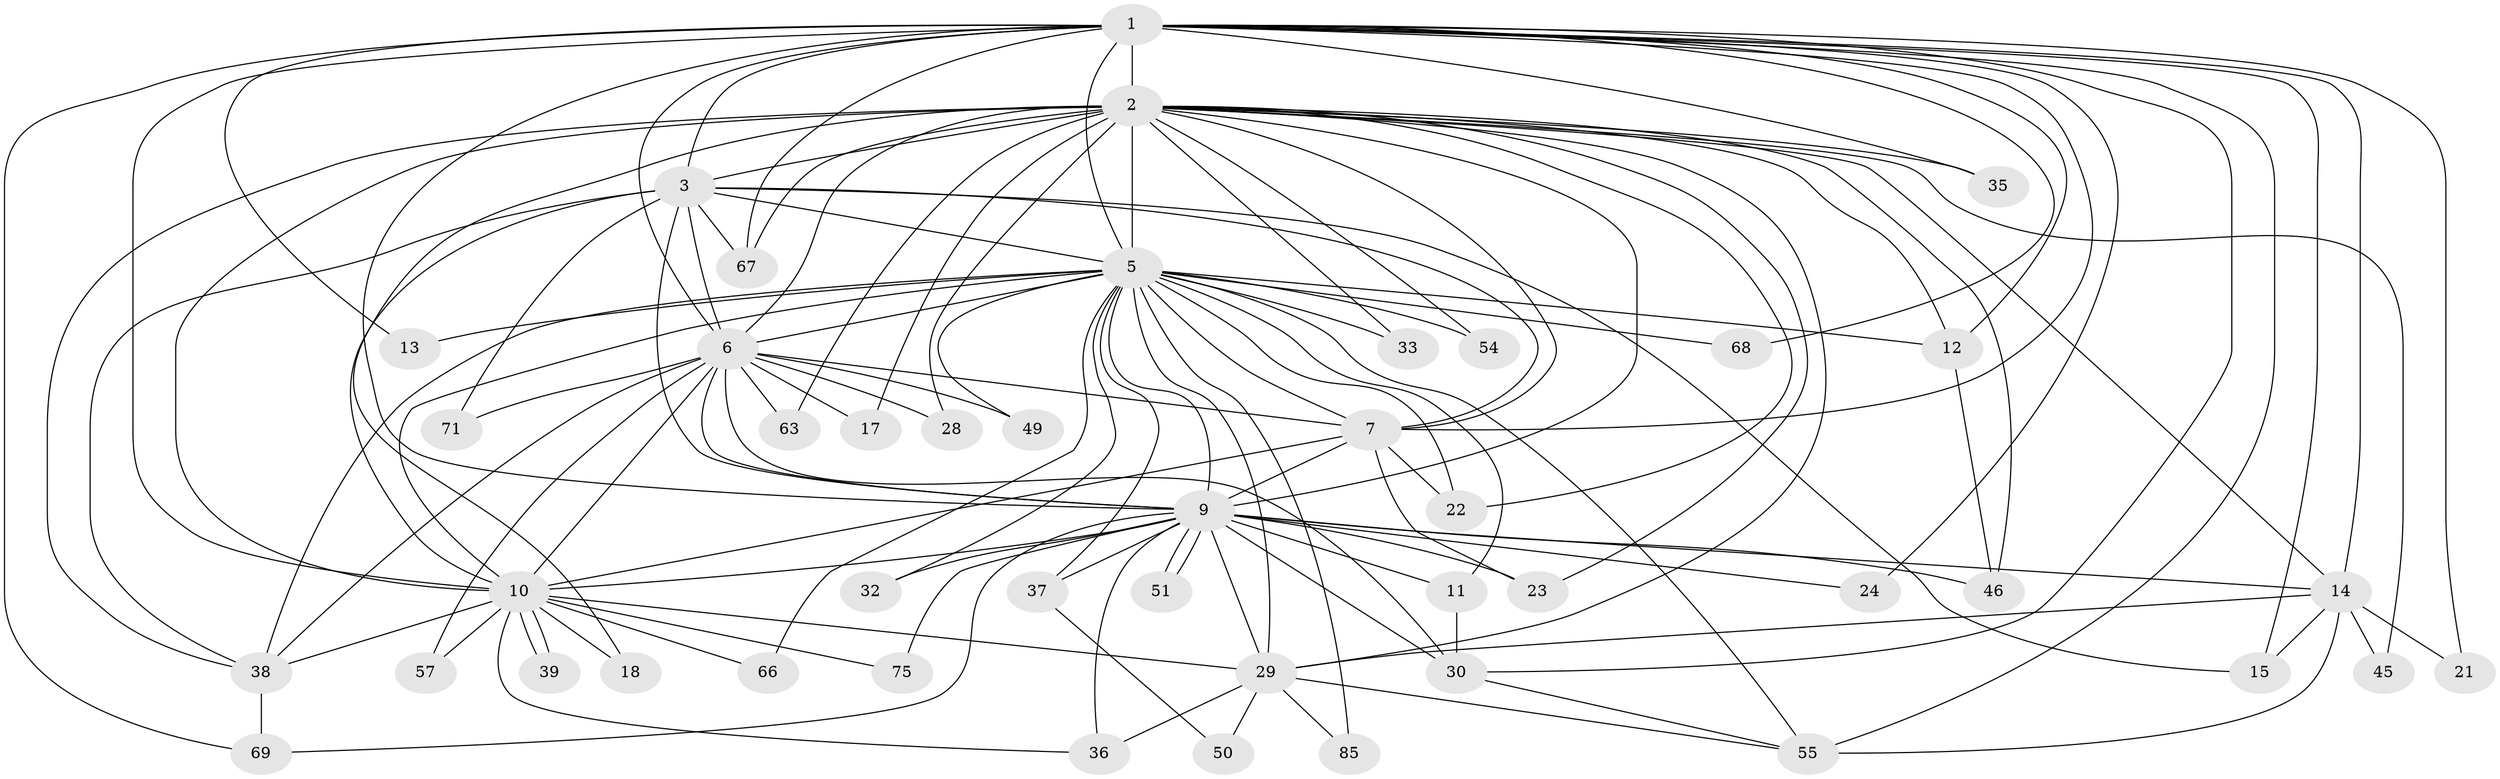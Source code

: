 // original degree distribution, {25: 0.011111111111111112, 21: 0.011111111111111112, 14: 0.022222222222222223, 23: 0.022222222222222223, 30: 0.011111111111111112, 11: 0.011111111111111112, 19: 0.011111111111111112, 20: 0.011111111111111112, 4: 0.06666666666666667, 3: 0.18888888888888888, 2: 0.5777777777777777, 6: 0.03333333333333333, 8: 0.011111111111111112, 5: 0.011111111111111112}
// Generated by graph-tools (version 1.1) at 2025/13/03/09/25 04:13:52]
// undirected, 45 vertices, 122 edges
graph export_dot {
graph [start="1"]
  node [color=gray90,style=filled];
  1;
  2 [super="+4+77+90+27+16+43+52+41"];
  3;
  5;
  6 [super="+8+89"];
  7 [super="+61+58+80+20"];
  9;
  10;
  11 [super="+44"];
  12 [super="+25"];
  13;
  14 [super="+19"];
  15 [super="+26"];
  17;
  18;
  21;
  22;
  23 [super="+59"];
  24;
  28;
  29 [super="+64+72+42+34"];
  30 [super="+56+31+86+53"];
  32;
  33;
  35 [super="+82"];
  36;
  37;
  38 [super="+48"];
  39;
  45;
  46 [super="+74"];
  49;
  50;
  51;
  54 [super="+65"];
  55 [super="+84"];
  57;
  63;
  66;
  67 [super="+78"];
  68;
  69 [super="+70"];
  71;
  75;
  85;
  1 -- 2 [weight=4];
  1 -- 3;
  1 -- 5;
  1 -- 6 [weight=2];
  1 -- 7;
  1 -- 9;
  1 -- 10;
  1 -- 13;
  1 -- 15 [weight=2];
  1 -- 21;
  1 -- 24;
  1 -- 35 [weight=2];
  1 -- 68;
  1 -- 69;
  1 -- 67;
  1 -- 12;
  1 -- 14;
  1 -- 30;
  1 -- 55;
  2 -- 3 [weight=2];
  2 -- 5 [weight=5];
  2 -- 6 [weight=5];
  2 -- 7 [weight=3];
  2 -- 9 [weight=2];
  2 -- 10 [weight=4];
  2 -- 14 [weight=2];
  2 -- 67;
  2 -- 12;
  2 -- 17;
  2 -- 18;
  2 -- 28;
  2 -- 29 [weight=2];
  2 -- 33;
  2 -- 35;
  2 -- 54;
  2 -- 63;
  2 -- 23;
  2 -- 22;
  2 -- 45;
  2 -- 46;
  2 -- 38;
  3 -- 5;
  3 -- 6 [weight=2];
  3 -- 7 [weight=2];
  3 -- 9;
  3 -- 10;
  3 -- 15;
  3 -- 38;
  3 -- 67;
  3 -- 71;
  5 -- 6 [weight=3];
  5 -- 7;
  5 -- 9;
  5 -- 10;
  5 -- 11;
  5 -- 12;
  5 -- 13;
  5 -- 22;
  5 -- 29 [weight=2];
  5 -- 32;
  5 -- 33;
  5 -- 37;
  5 -- 49;
  5 -- 54 [weight=2];
  5 -- 55;
  5 -- 66;
  5 -- 68;
  5 -- 85;
  5 -- 38;
  6 -- 7 [weight=3];
  6 -- 9 [weight=2];
  6 -- 10 [weight=2];
  6 -- 28;
  6 -- 71;
  6 -- 17;
  6 -- 30 [weight=2];
  6 -- 38;
  6 -- 49;
  6 -- 57;
  6 -- 63;
  7 -- 9;
  7 -- 10;
  7 -- 23;
  7 -- 22;
  9 -- 10;
  9 -- 11;
  9 -- 23;
  9 -- 24;
  9 -- 29;
  9 -- 30;
  9 -- 32;
  9 -- 36;
  9 -- 37;
  9 -- 51;
  9 -- 51;
  9 -- 69;
  9 -- 75;
  9 -- 46;
  9 -- 14;
  10 -- 18;
  10 -- 36;
  10 -- 39;
  10 -- 39;
  10 -- 57;
  10 -- 66;
  10 -- 75;
  10 -- 29;
  10 -- 38;
  11 -- 30 [weight=2];
  12 -- 46;
  14 -- 55;
  14 -- 45;
  14 -- 21;
  14 -- 29;
  14 -- 15;
  29 -- 50;
  29 -- 55;
  29 -- 36;
  29 -- 85;
  30 -- 55;
  37 -- 50;
  38 -- 69;
}
